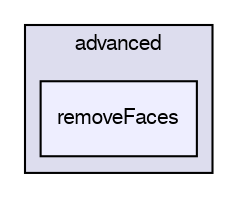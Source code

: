 digraph "applications/utilities/mesh/advanced/removeFaces" {
  bgcolor=transparent;
  compound=true
  node [ fontsize="10", fontname="FreeSans"];
  edge [ labelfontsize="10", labelfontname="FreeSans"];
  subgraph clusterdir_33cf184158805ce1a4614f861f9c9f7a {
    graph [ bgcolor="#ddddee", pencolor="black", label="advanced" fontname="FreeSans", fontsize="10", URL="dir_33cf184158805ce1a4614f861f9c9f7a.html"]
  dir_f238c0dbdb79f2172db05ffac32caa06 [shape=box, label="removeFaces", style="filled", fillcolor="#eeeeff", pencolor="black", URL="dir_f238c0dbdb79f2172db05ffac32caa06.html"];
  }
}
